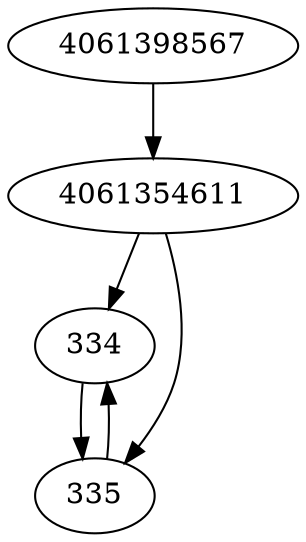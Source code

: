 strict digraph  {
4061354611;
4061398567;
334;
335;
4061354611 -> 334;
4061354611 -> 335;
4061398567 -> 4061354611;
334 -> 335;
335 -> 334;
}
